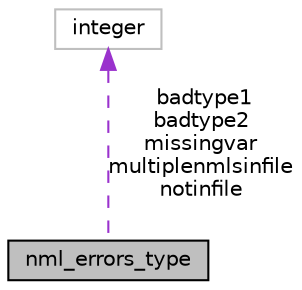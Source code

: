 digraph "nml_errors_type"
{
 // INTERACTIVE_SVG=YES
 // LATEX_PDF_SIZE
  edge [fontname="Helvetica",fontsize="10",labelfontname="Helvetica",labelfontsize="10"];
  node [fontname="Helvetica",fontsize="10",shape=record];
  Node1 [label="nml_errors_type",height=0.2,width=0.4,color="black", fillcolor="grey75", style="filled", fontcolor="black",tooltip="Namelist read error values."];
  Node2 -> Node1 [dir="back",color="darkorchid3",fontsize="10",style="dashed",label=" badtype1\nbadtype2\nmissingvar\nmultiplenmlsinfile\nnotinfile" ,fontname="Helvetica"];
  Node2 [label="integer",height=0.2,width=0.4,color="grey75", fillcolor="white", style="filled",tooltip=" "];
}
